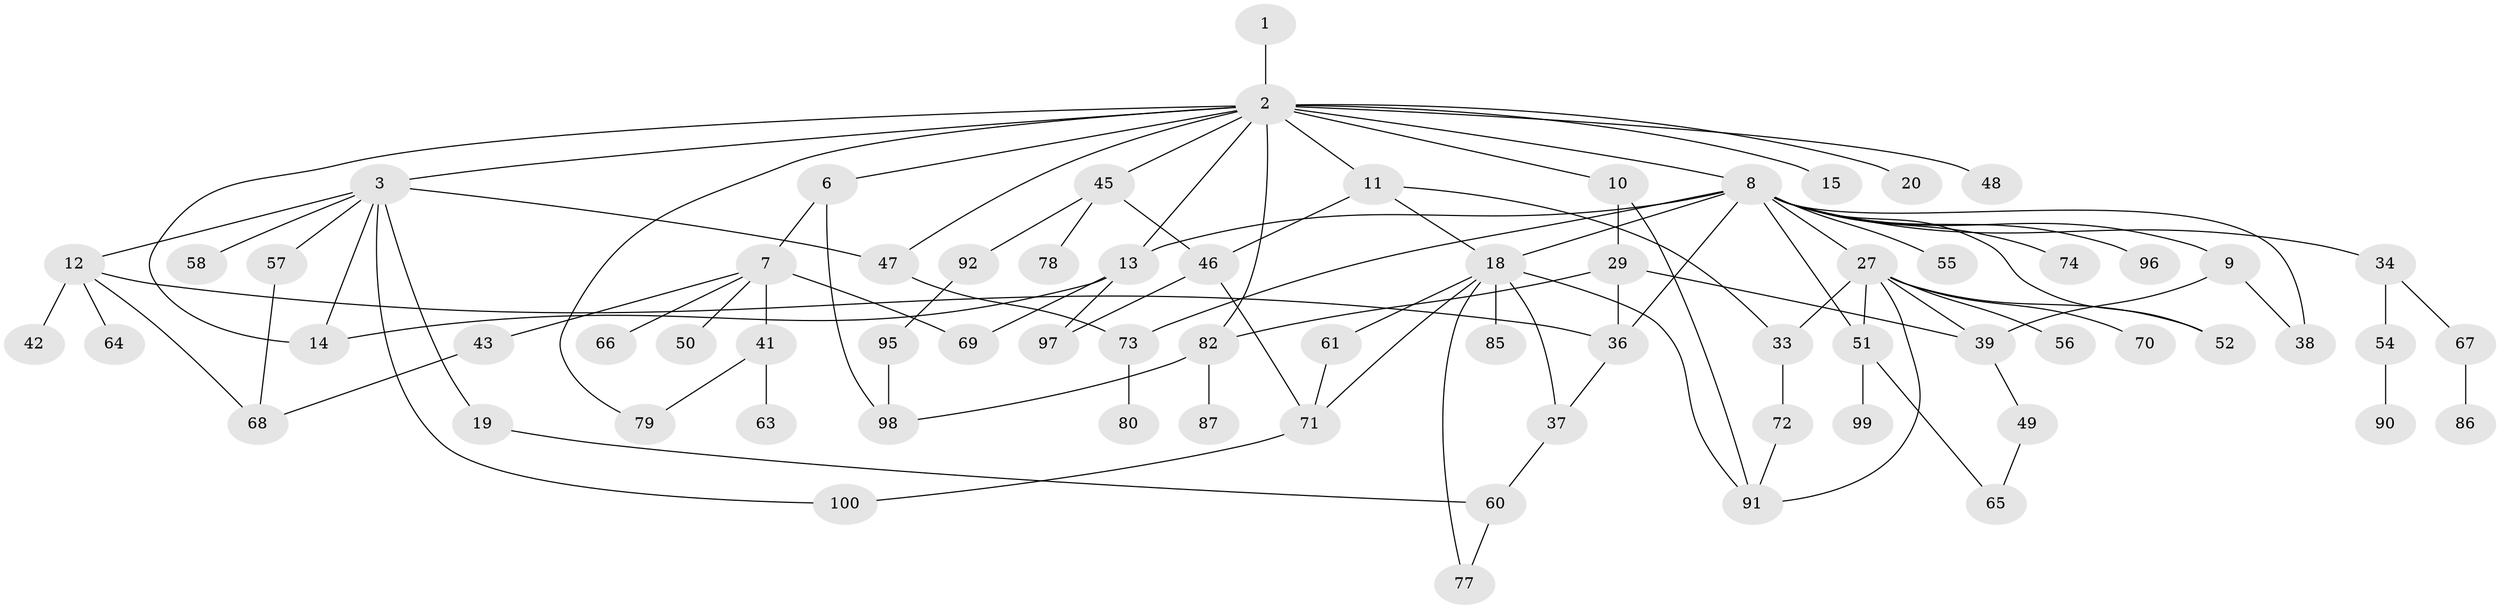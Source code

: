 // original degree distribution, {1: 0.27450980392156865, 5: 0.0392156862745098, 10: 0.00980392156862745, 9: 0.00980392156862745, 6: 0.029411764705882353, 3: 0.22549019607843138, 4: 0.1568627450980392, 8: 0.00980392156862745, 2: 0.24509803921568626}
// Generated by graph-tools (version 1.1) at 2025/17/03/04/25 18:17:10]
// undirected, 71 vertices, 103 edges
graph export_dot {
graph [start="1"]
  node [color=gray90,style=filled];
  1;
  2 [super="+4"];
  3 [super="+53"];
  6;
  7 [super="+17+31"];
  8 [super="+28+35+26"];
  9;
  10;
  11 [super="+25+22"];
  12 [super="+30+75"];
  13 [super="+21"];
  14 [super="+62"];
  15;
  18 [super="+23+89"];
  19;
  20;
  27 [super="+32"];
  29;
  33;
  34 [super="+44"];
  36 [super="+84"];
  37;
  38 [super="+102"];
  39 [super="+40+101"];
  41;
  42;
  43;
  45;
  46;
  47;
  48;
  49;
  50;
  51;
  52;
  54;
  55;
  56;
  57;
  58;
  60 [super="+76"];
  61;
  63;
  64;
  65;
  66;
  67;
  68;
  69;
  70;
  71 [super="+83"];
  72;
  73;
  74;
  77;
  78;
  79;
  80;
  82;
  85;
  86;
  87;
  90;
  91;
  92;
  95;
  96;
  97;
  98;
  99;
  100;
  1 -- 2;
  2 -- 3 [weight=2];
  2 -- 10;
  2 -- 82;
  2 -- 6;
  2 -- 8;
  2 -- 11 [weight=2];
  2 -- 13;
  2 -- 14;
  2 -- 15;
  2 -- 45;
  2 -- 47;
  2 -- 48;
  2 -- 79;
  2 -- 20;
  3 -- 12;
  3 -- 19;
  3 -- 57;
  3 -- 58;
  3 -- 47;
  3 -- 100;
  3 -- 14;
  6 -- 7;
  6 -- 98;
  7 -- 50;
  7 -- 43;
  7 -- 69 [weight=2];
  7 -- 41;
  7 -- 66;
  8 -- 9;
  8 -- 18 [weight=2];
  8 -- 34;
  8 -- 36;
  8 -- 38;
  8 -- 55;
  8 -- 74;
  8 -- 13;
  8 -- 96;
  8 -- 51;
  8 -- 52;
  8 -- 73;
  8 -- 27;
  9 -- 38;
  9 -- 39;
  10 -- 29;
  10 -- 91;
  11 -- 18;
  11 -- 33;
  11 -- 46;
  12 -- 68;
  12 -- 64;
  12 -- 42;
  12 -- 36;
  13 -- 69;
  13 -- 97;
  13 -- 14;
  18 -- 85;
  18 -- 61;
  18 -- 37;
  18 -- 91;
  18 -- 77;
  18 -- 71;
  19 -- 60;
  27 -- 51;
  27 -- 70;
  27 -- 91;
  27 -- 33;
  27 -- 56;
  27 -- 52;
  27 -- 39;
  29 -- 82;
  29 -- 36;
  29 -- 39;
  33 -- 72;
  34 -- 67;
  34 -- 54;
  36 -- 37;
  37 -- 60;
  39 -- 49;
  41 -- 63;
  41 -- 79;
  43 -- 68;
  45 -- 46;
  45 -- 78;
  45 -- 92;
  46 -- 97;
  46 -- 71;
  47 -- 73;
  49 -- 65;
  51 -- 99;
  51 -- 65;
  54 -- 90;
  57 -- 68;
  60 -- 77;
  61 -- 71;
  67 -- 86;
  71 -- 100;
  72 -- 91;
  73 -- 80;
  82 -- 87;
  82 -- 98;
  92 -- 95;
  95 -- 98;
}
